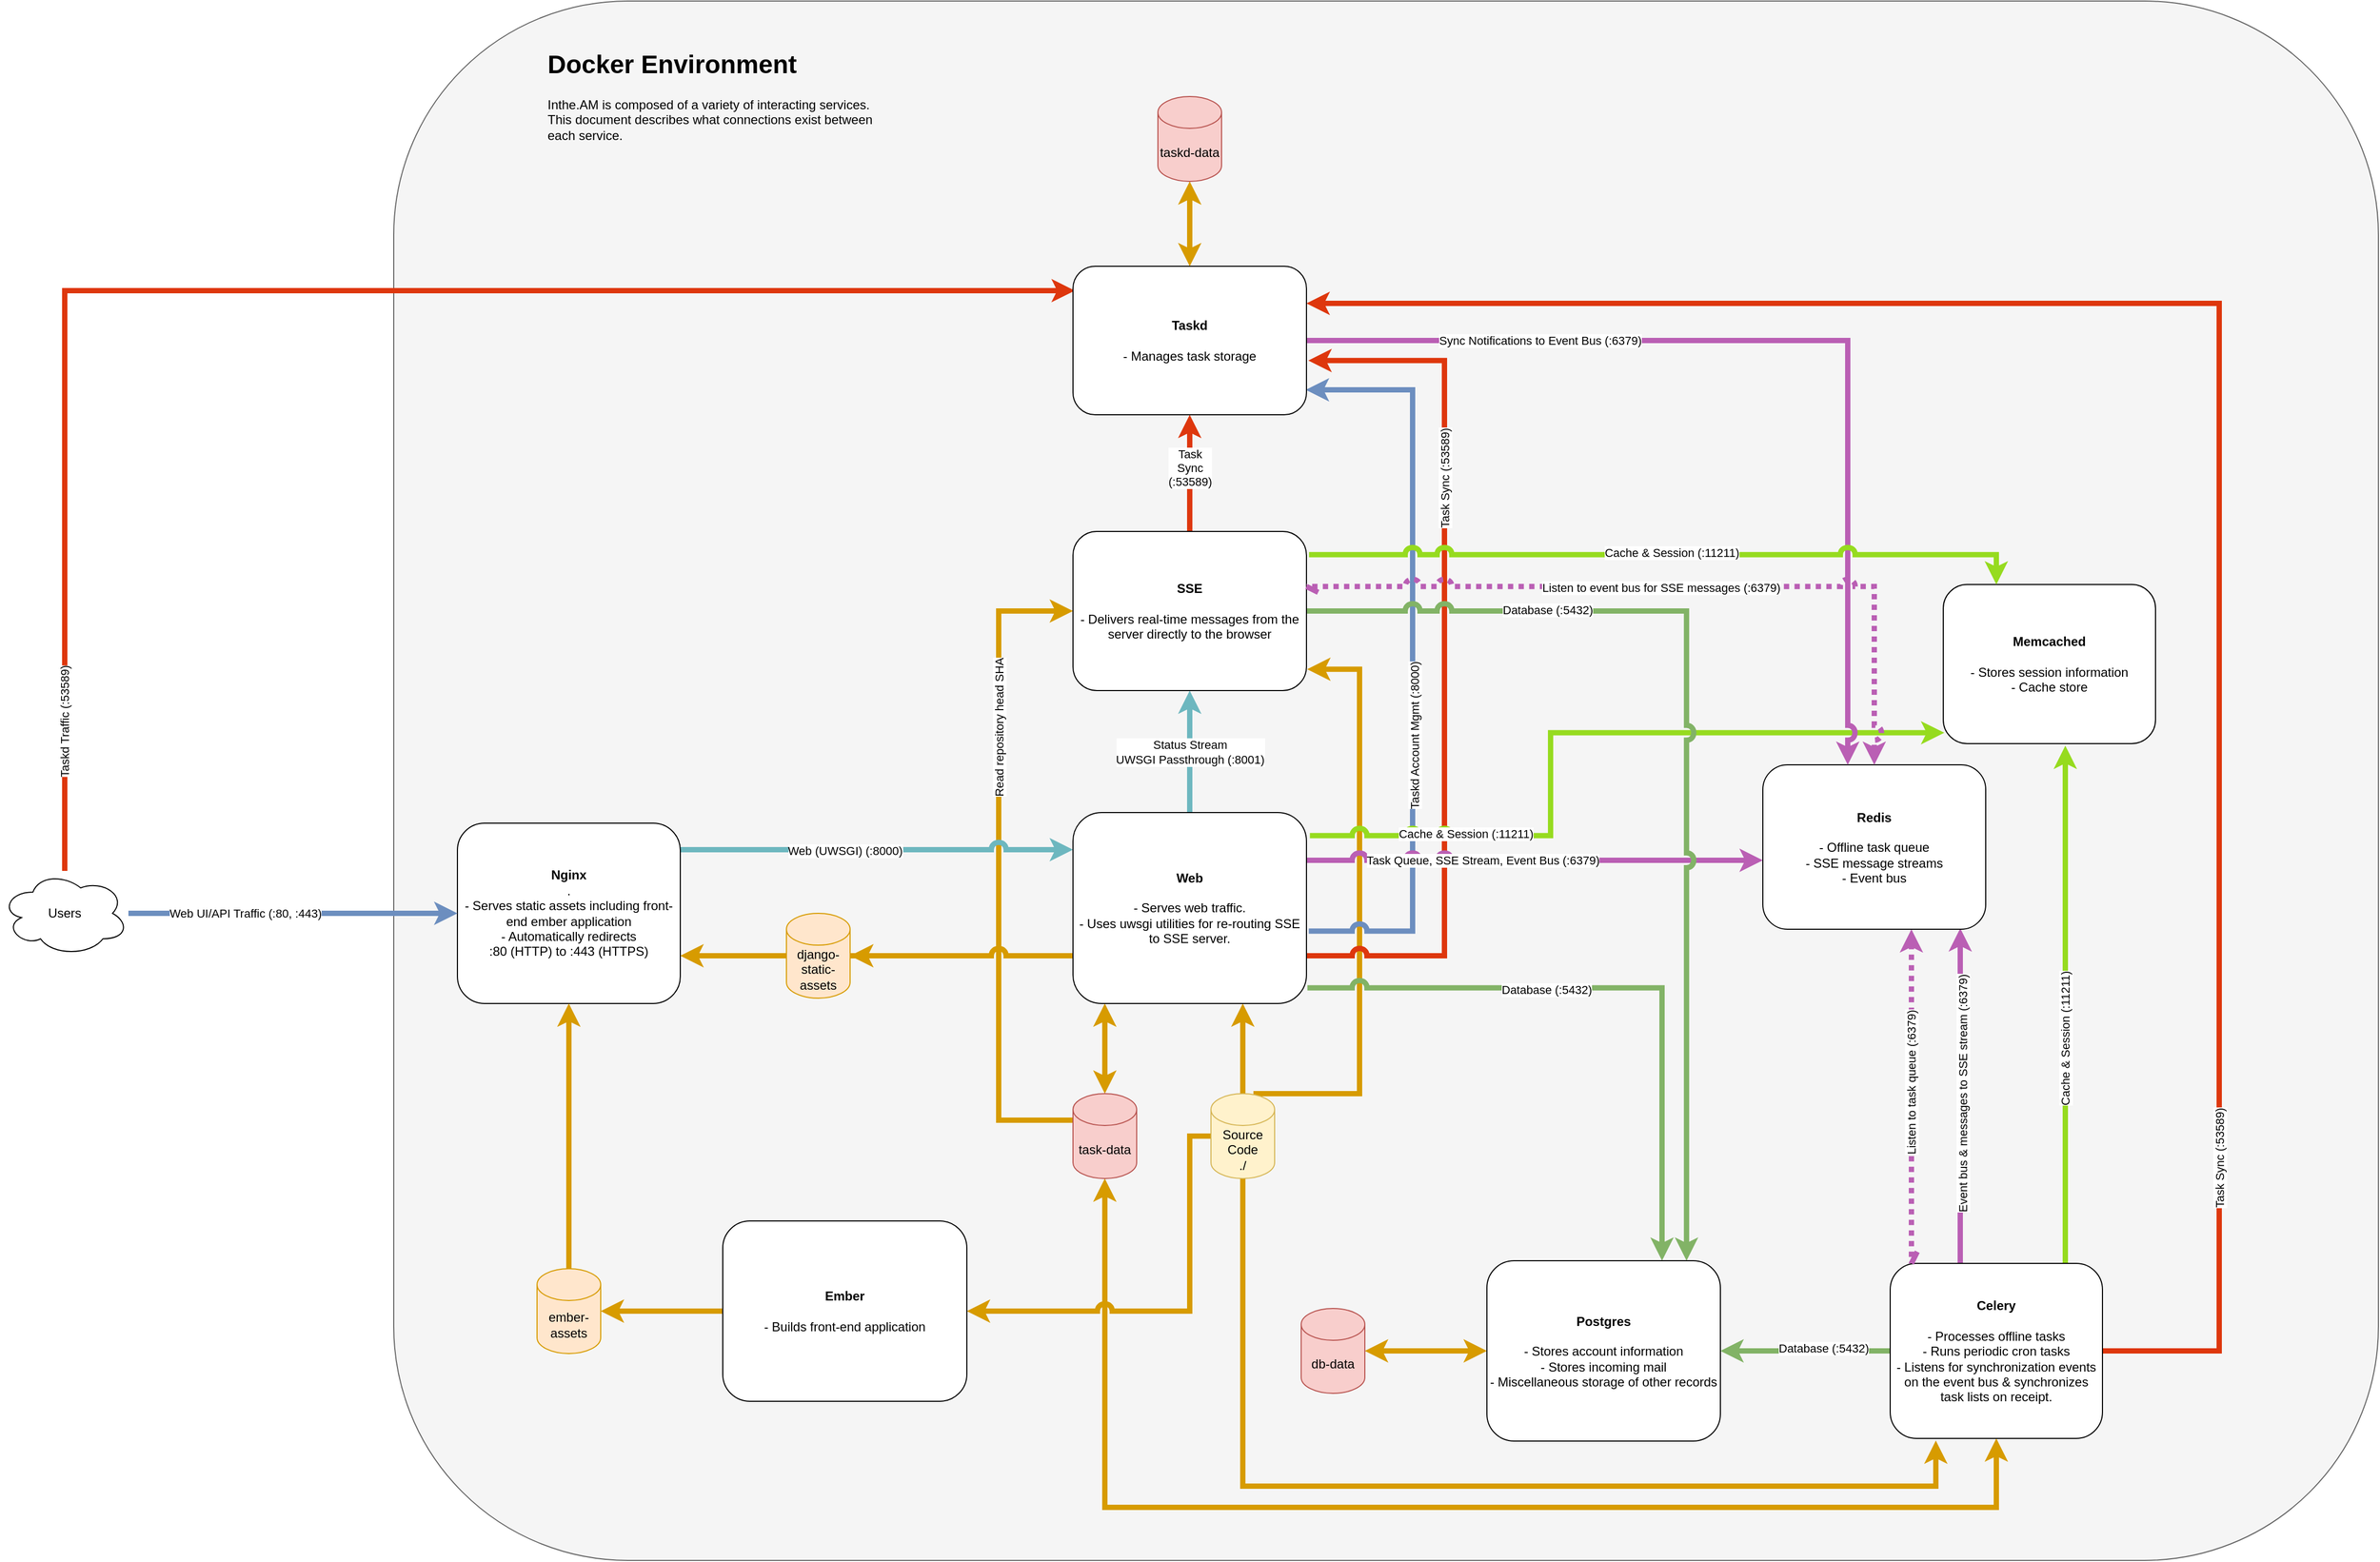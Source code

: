 <mxfile version="13.7.3" type="device"><diagram id="iLpxMVdcZX5njIN2VZt9" name="Page-1"><mxGraphModel dx="2881" dy="2266" grid="1" gridSize="10" guides="1" tooltips="1" connect="1" arrows="1" fold="1" page="1" pageScale="1" pageWidth="850" pageHeight="1100" math="0" shadow="0"><root><mxCell id="0"/><mxCell id="1" parent="0"/><mxCell id="GPJ3G2Bc2b333tE8UDa2-86" value="" style="rounded=1;whiteSpace=wrap;html=1;strokeColor=#666666;fillColor=#f5f5f5;fontColor=#333333;" parent="1" vertex="1"><mxGeometry x="-430" y="-1070" width="1870" height="1470" as="geometry"/></mxCell><mxCell id="GPJ3G2Bc2b333tE8UDa2-40" style="edgeStyle=elbowEdgeStyle;rounded=0;orthogonalLoop=1;jettySize=auto;html=1;entryX=1.003;entryY=0.866;entryDx=0;entryDy=0;entryPerimeter=0;startArrow=none;startFill=0;endArrow=classic;endFill=1;strokeWidth=5;fillColor=#ffe6cc;strokeColor=#d79b00;exitX=0.667;exitY=0;exitDx=0;exitDy=0;exitPerimeter=0;jumpStyle=arc;" parent="1" source="GPJ3G2Bc2b333tE8UDa2-30" target="GPJ3G2Bc2b333tE8UDa2-25" edge="1"><mxGeometry relative="1" as="geometry"><Array as="points"><mxPoint x="480" y="-90"/><mxPoint x="480" y="-80"/><mxPoint x="450" y="-460"/><mxPoint x="480" y="-400"/></Array></mxGeometry></mxCell><mxCell id="GPJ3G2Bc2b333tE8UDa2-78" style="edgeStyle=orthogonalEdgeStyle;rounded=0;sketch=0;orthogonalLoop=1;jettySize=auto;html=1;entryX=0.997;entryY=0.832;entryDx=0;entryDy=0;entryPerimeter=0;shadow=0;startArrow=none;startFill=0;endArrow=classic;endFill=1;strokeWidth=5;exitX=1.01;exitY=0.621;exitDx=0;exitDy=0;exitPerimeter=0;fillColor=#dae8fc;strokeColor=#6c8ebf;jumpStyle=arc;" parent="1" source="GPJ3G2Bc2b333tE8UDa2-10" target="GPJ3G2Bc2b333tE8UDa2-71" edge="1"><mxGeometry relative="1" as="geometry"><Array as="points"><mxPoint x="530" y="-193"/><mxPoint x="530" y="-704"/></Array></mxGeometry></mxCell><mxCell id="GPJ3G2Bc2b333tE8UDa2-79" value="Taskd Account Mgmt (:8000)" style="edgeLabel;html=1;align=center;verticalAlign=middle;resizable=0;points=[];horizontal=0;" parent="GPJ3G2Bc2b333tE8UDa2-78" vertex="1" connectable="0"><mxGeometry x="-0.204" y="-2" relative="1" as="geometry"><mxPoint as="offset"/></mxGeometry></mxCell><mxCell id="GPJ3G2Bc2b333tE8UDa2-76" style="edgeStyle=orthogonalEdgeStyle;rounded=0;sketch=0;orthogonalLoop=1;jettySize=auto;html=1;shadow=0;startArrow=classic;startFill=1;endArrow=none;endFill=0;strokeWidth=5;exitX=1.008;exitY=0.635;exitDx=0;exitDy=0;fillColor=#60a917;strokeColor=#DE370D;entryX=1;entryY=0.75;entryDx=0;entryDy=0;exitPerimeter=0;jumpStyle=arc;" parent="1" source="GPJ3G2Bc2b333tE8UDa2-71" target="GPJ3G2Bc2b333tE8UDa2-10" edge="1"><mxGeometry relative="1" as="geometry"><Array as="points"><mxPoint x="560" y="-731"/><mxPoint x="560" y="-170"/></Array></mxGeometry></mxCell><mxCell id="GPJ3G2Bc2b333tE8UDa2-77" value="Task Sync (:53589)" style="edgeLabel;html=1;align=center;verticalAlign=middle;resizable=0;points=[];horizontal=0;" parent="GPJ3G2Bc2b333tE8UDa2-76" vertex="1" connectable="0"><mxGeometry x="-0.258" y="-4" relative="1" as="geometry"><mxPoint x="4.0" y="-64.66" as="offset"/></mxGeometry></mxCell><mxCell id="GPJ3G2Bc2b333tE8UDa2-67" style="edgeStyle=orthogonalEdgeStyle;rounded=0;sketch=0;orthogonalLoop=1;jettySize=auto;html=1;entryX=0.5;entryY=1;entryDx=0;entryDy=0;entryPerimeter=0;shadow=0;startArrow=classic;startFill=1;endArrow=classic;endFill=1;strokeWidth=5;fillColor=#ffe6cc;strokeColor=#d79b00;exitX=0.5;exitY=1;exitDx=0;exitDy=0;jumpStyle=arc;" parent="1" source="GPJ3G2Bc2b333tE8UDa2-42" target="GPJ3G2Bc2b333tE8UDa2-27" edge="1"><mxGeometry relative="1" as="geometry"><Array as="points"><mxPoint x="1080" y="350"/><mxPoint x="240" y="350"/></Array></mxGeometry></mxCell><mxCell id="GPJ3G2Bc2b333tE8UDa2-66" style="edgeStyle=orthogonalEdgeStyle;rounded=0;sketch=0;orthogonalLoop=1;jettySize=auto;html=1;shadow=0;startArrow=none;startFill=0;endArrow=classic;endFill=1;strokeWidth=5;fillColor=#ffe6cc;strokeColor=#d79b00;exitX=0.5;exitY=1;exitDx=0;exitDy=0;exitPerimeter=0;entryX=0.215;entryY=1.012;entryDx=0;entryDy=0;entryPerimeter=0;" parent="1" source="GPJ3G2Bc2b333tE8UDa2-30" target="GPJ3G2Bc2b333tE8UDa2-42" edge="1"><mxGeometry relative="1" as="geometry"><Array as="points"><mxPoint x="370" y="330"/><mxPoint x="1023" y="330"/></Array></mxGeometry></mxCell><mxCell id="GPJ3G2Bc2b333tE8UDa2-39" style="edgeStyle=elbowEdgeStyle;rounded=0;orthogonalLoop=1;jettySize=auto;html=1;startArrow=none;startFill=0;endArrow=classic;endFill=1;strokeWidth=5;fillColor=#ffe6cc;strokeColor=#d79b00;jumpStyle=arc;" parent="1" target="GPJ3G2Bc2b333tE8UDa2-25" edge="1"><mxGeometry relative="1" as="geometry"><mxPoint x="190" y="-470" as="targetPoint"/><mxPoint x="250" y="-15" as="sourcePoint"/><Array as="points"><mxPoint x="140" y="-65"/><mxPoint x="80" y="-65"/><mxPoint x="260" y="-375"/><mxPoint x="170" y="-75"/><mxPoint x="140" y="-355"/></Array></mxGeometry></mxCell><mxCell id="GPJ3G2Bc2b333tE8UDa2-89" value="Read repository head SHA" style="edgeLabel;html=1;align=center;verticalAlign=middle;resizable=0;points=[];horizontal=0;" parent="GPJ3G2Bc2b333tE8UDa2-39" vertex="1" connectable="0"><mxGeometry x="-0.33" y="5" relative="1" as="geometry"><mxPoint x="5" y="-259" as="offset"/></mxGeometry></mxCell><mxCell id="GPJ3G2Bc2b333tE8UDa2-11" style="edgeStyle=elbowEdgeStyle;rounded=0;orthogonalLoop=1;jettySize=auto;html=1;strokeWidth=5;fillColor=#dae8fc;startArrow=none;startFill=0;strokeColor=#6DB7BF;jumpStyle=arc;" parent="1" source="GPJ3G2Bc2b333tE8UDa2-5" target="GPJ3G2Bc2b333tE8UDa2-10" edge="1"><mxGeometry relative="1" as="geometry"><Array as="points"><mxPoint x="60" y="-270"/></Array></mxGeometry></mxCell><mxCell id="GPJ3G2Bc2b333tE8UDa2-12" value="Web (UWSGI) (:8000)" style="edgeLabel;html=1;align=center;verticalAlign=middle;resizable=0;points=[];" parent="GPJ3G2Bc2b333tE8UDa2-11" vertex="1" connectable="0"><mxGeometry x="-0.317" y="-1" relative="1" as="geometry"><mxPoint x="28.33" as="offset"/></mxGeometry></mxCell><mxCell id="GPJ3G2Bc2b333tE8UDa2-21" style="edgeStyle=elbowEdgeStyle;rounded=0;orthogonalLoop=1;jettySize=auto;html=1;strokeWidth=5;endArrow=none;endFill=0;startArrow=classic;startFill=1;fillColor=#ffe6cc;strokeColor=#d79b00;" parent="1" source="GPJ3G2Bc2b333tE8UDa2-5" target="GPJ3G2Bc2b333tE8UDa2-19" edge="1"><mxGeometry relative="1" as="geometry"><Array as="points"><mxPoint x="30" y="-170"/></Array></mxGeometry></mxCell><mxCell id="GPJ3G2Bc2b333tE8UDa2-5" value="&lt;b&gt;Nginx&lt;/b&gt;&lt;br&gt;.&lt;br&gt;- Serves static assets including front-end ember application&lt;br&gt;- Automatically redirects&lt;br&gt;:80 (HTTP) to :443 (HTTPS)" style="rounded=1;whiteSpace=wrap;html=1;" parent="1" vertex="1"><mxGeometry x="-370" y="-295" width="210" height="170" as="geometry"/></mxCell><mxCell id="GPJ3G2Bc2b333tE8UDa2-7" style="edgeStyle=elbowEdgeStyle;rounded=0;orthogonalLoop=1;jettySize=auto;html=1;strokeWidth=5;fillColor=#dae8fc;strokeColor=#6c8ebf;startArrow=none;startFill=0;" parent="1" source="GPJ3G2Bc2b333tE8UDa2-6" target="GPJ3G2Bc2b333tE8UDa2-5" edge="1"><mxGeometry relative="1" as="geometry"/></mxCell><mxCell id="GPJ3G2Bc2b333tE8UDa2-8" value="Web UI/API Traffic (:80, :443)" style="edgeLabel;html=1;align=center;verticalAlign=middle;resizable=0;points=[];" parent="GPJ3G2Bc2b333tE8UDa2-7" vertex="1" connectable="0"><mxGeometry x="-0.357" y="2" relative="1" as="geometry"><mxPoint x="10.57" y="2" as="offset"/></mxGeometry></mxCell><mxCell id="GPJ3G2Bc2b333tE8UDa2-74" style="edgeStyle=orthogonalEdgeStyle;rounded=0;sketch=0;orthogonalLoop=1;jettySize=auto;html=1;entryX=0.008;entryY=0.164;entryDx=0;entryDy=0;shadow=0;startArrow=none;startFill=0;endArrow=classic;endFill=1;strokeWidth=5;fillColor=#60a917;strokeColor=#DE370D;entryPerimeter=0;" parent="1" source="GPJ3G2Bc2b333tE8UDa2-6" target="GPJ3G2Bc2b333tE8UDa2-71" edge="1"><mxGeometry relative="1" as="geometry"><Array as="points"><mxPoint x="-740" y="-797"/></Array></mxGeometry></mxCell><mxCell id="GPJ3G2Bc2b333tE8UDa2-75" value="Taskd Traffic (:53589)" style="edgeLabel;html=1;align=center;verticalAlign=middle;resizable=0;points=[];horizontal=0;" parent="GPJ3G2Bc2b333tE8UDa2-74" vertex="1" connectable="0"><mxGeometry x="-0.31" y="-275" relative="1" as="geometry"><mxPoint x="-275.06" y="376.44" as="offset"/></mxGeometry></mxCell><mxCell id="GPJ3G2Bc2b333tE8UDa2-6" value="Users" style="ellipse;shape=cloud;whiteSpace=wrap;html=1;" parent="1" vertex="1"><mxGeometry x="-800" y="-250" width="120" height="80" as="geometry"/></mxCell><mxCell id="GPJ3G2Bc2b333tE8UDa2-24" style="edgeStyle=elbowEdgeStyle;rounded=0;orthogonalLoop=1;jettySize=auto;html=1;startArrow=none;startFill=0;endArrow=classic;endFill=1;strokeWidth=5;fillColor=#ffe6cc;strokeColor=#d79b00;exitX=0;exitY=0.75;exitDx=0;exitDy=0;jumpStyle=arc;" parent="1" source="GPJ3G2Bc2b333tE8UDa2-10" target="GPJ3G2Bc2b333tE8UDa2-19" edge="1"><mxGeometry relative="1" as="geometry"/></mxCell><mxCell id="GPJ3G2Bc2b333tE8UDa2-26" value="Status Stream&lt;br&gt;UWSGI Passthrough (:8001)" style="edgeStyle=elbowEdgeStyle;rounded=0;orthogonalLoop=1;jettySize=auto;html=1;startArrow=none;startFill=0;endArrow=classic;strokeWidth=5;fillColor=#dae8fc;strokeColor=#6DB7BF;" parent="1" source="GPJ3G2Bc2b333tE8UDa2-10" target="GPJ3G2Bc2b333tE8UDa2-25" edge="1"><mxGeometry relative="1" as="geometry"/></mxCell><mxCell id="GPJ3G2Bc2b333tE8UDa2-29" style="edgeStyle=elbowEdgeStyle;rounded=0;orthogonalLoop=1;jettySize=auto;html=1;startArrow=classic;startFill=1;endArrow=classic;endFill=1;strokeWidth=5;fillColor=#ffe6cc;strokeColor=#d79b00;" parent="1" source="GPJ3G2Bc2b333tE8UDa2-10" target="GPJ3G2Bc2b333tE8UDa2-27" edge="1"><mxGeometry relative="1" as="geometry"/></mxCell><mxCell id="GPJ3G2Bc2b333tE8UDa2-31" style="edgeStyle=elbowEdgeStyle;rounded=0;orthogonalLoop=1;jettySize=auto;html=1;startArrow=classic;startFill=1;endArrow=none;endFill=0;strokeWidth=5;fillColor=#ffe6cc;strokeColor=#d79b00;" parent="1" source="GPJ3G2Bc2b333tE8UDa2-10" target="GPJ3G2Bc2b333tE8UDa2-30" edge="1"><mxGeometry relative="1" as="geometry"/></mxCell><mxCell id="GPJ3G2Bc2b333tE8UDa2-33" style="rounded=0;orthogonalLoop=1;jettySize=auto;html=1;startArrow=none;startFill=0;endArrow=classic;endFill=1;strokeWidth=5;fillColor=#b0e3e6;strokeColor=#96DB1F;edgeStyle=orthogonalEdgeStyle;entryX=0.005;entryY=0.932;entryDx=0;entryDy=0;exitX=1.011;exitY=0.14;exitDx=0;exitDy=0;exitPerimeter=0;elbow=vertical;entryPerimeter=0;jumpStyle=arc;" parent="1" target="GPJ3G2Bc2b333tE8UDa2-32" edge="1"><mxGeometry relative="1" as="geometry"><mxPoint x="433.22" y="-283.3" as="sourcePoint"/><mxPoint x="690.0" y="-470.0" as="targetPoint"/><Array as="points"><mxPoint x="660" y="-283"/><mxPoint x="660" y="-380"/></Array></mxGeometry></mxCell><mxCell id="GPJ3G2Bc2b333tE8UDa2-34" value="Cache &amp;amp; Session (:11211)" style="edgeLabel;html=1;align=center;verticalAlign=middle;resizable=0;points=[];horizontal=1;" parent="GPJ3G2Bc2b333tE8UDa2-33" vertex="1" connectable="0"><mxGeometry x="0.131" y="2" relative="1" as="geometry"><mxPoint x="-149.58" y="97.32" as="offset"/></mxGeometry></mxCell><mxCell id="GPJ3G2Bc2b333tE8UDa2-53" style="edgeStyle=elbowEdgeStyle;rounded=0;sketch=0;orthogonalLoop=1;jettySize=auto;html=1;shadow=0;startArrow=none;startFill=0;endArrow=classic;endFill=1;strokeWidth=5;fillColor=#d0cee2;strokeColor=#BA5FB4;jumpStyle=arc;" parent="1" source="GPJ3G2Bc2b333tE8UDa2-10" target="GPJ3G2Bc2b333tE8UDa2-45" edge="1"><mxGeometry relative="1" as="geometry"><mxPoint x="868" y="-215" as="targetPoint"/><Array as="points"><mxPoint x="800" y="-260"/><mxPoint x="830" y="-230"/><mxPoint x="790" y="-230"/></Array></mxGeometry></mxCell><mxCell id="GPJ3G2Bc2b333tE8UDa2-54" value="Task Queue, SSE Stream, Event Bus (:6379)" style="edgeLabel;html=1;align=center;verticalAlign=middle;resizable=0;points=[];horizontal=1;" parent="GPJ3G2Bc2b333tE8UDa2-53" vertex="1" connectable="0"><mxGeometry x="-0.149" y="1" relative="1" as="geometry"><mxPoint x="-17" y="1.0" as="offset"/></mxGeometry></mxCell><mxCell id="GPJ3G2Bc2b333tE8UDa2-60" style="edgeStyle=orthogonalEdgeStyle;rounded=0;sketch=0;orthogonalLoop=1;jettySize=auto;html=1;entryX=0.75;entryY=0;entryDx=0;entryDy=0;shadow=0;startArrow=none;startFill=0;endArrow=classic;endFill=1;strokeWidth=5;fillColor=#d5e8d4;strokeColor=#82b366;exitX=1.004;exitY=0.918;exitDx=0;exitDy=0;exitPerimeter=0;jumpStyle=arc;" parent="1" source="GPJ3G2Bc2b333tE8UDa2-10" target="GPJ3G2Bc2b333tE8UDa2-58" edge="1"><mxGeometry relative="1" as="geometry"/></mxCell><mxCell id="GPJ3G2Bc2b333tE8UDa2-61" value="Database (:5432)" style="edgeLabel;html=1;align=center;verticalAlign=middle;resizable=0;points=[];" parent="GPJ3G2Bc2b333tE8UDa2-60" vertex="1" connectable="0"><mxGeometry x="-0.114" y="-2" relative="1" as="geometry"><mxPoint x="-37.24" as="offset"/></mxGeometry></mxCell><mxCell id="GPJ3G2Bc2b333tE8UDa2-10" value="&lt;b&gt;Web&lt;/b&gt;&lt;br&gt;&lt;br&gt;- Serves web traffic.&lt;br&gt;- Uses uwsgi utilities for re-routing SSE to SSE server." style="rounded=1;whiteSpace=wrap;html=1;strokeColor=#000000;glass=0;shadow=0;sketch=0;" parent="1" vertex="1"><mxGeometry x="210" y="-305" width="220" height="180" as="geometry"/></mxCell><mxCell id="GPJ3G2Bc2b333tE8UDa2-19" value="django-static-assets" style="shape=cylinder3;whiteSpace=wrap;html=1;boundedLbl=1;backgroundOutline=1;size=15;strokeColor=#d79b00;fillColor=#ffe6cc;" parent="1" vertex="1"><mxGeometry x="-60" y="-210" width="60" height="80" as="geometry"/></mxCell><mxCell id="GPJ3G2Bc2b333tE8UDa2-62" style="edgeStyle=orthogonalEdgeStyle;rounded=0;sketch=0;orthogonalLoop=1;jettySize=auto;html=1;entryX=0.855;entryY=0;entryDx=0;entryDy=0;entryPerimeter=0;shadow=0;startArrow=none;startFill=0;endArrow=classic;endFill=1;strokeWidth=5;fillColor=#d5e8d4;strokeColor=#82b366;jumpStyle=arc;" parent="1" source="GPJ3G2Bc2b333tE8UDa2-25" target="GPJ3G2Bc2b333tE8UDa2-58" edge="1"><mxGeometry relative="1" as="geometry"/></mxCell><mxCell id="GPJ3G2Bc2b333tE8UDa2-63" value="Database (:5432)" style="edgeLabel;html=1;align=center;verticalAlign=middle;resizable=0;points=[];" parent="GPJ3G2Bc2b333tE8UDa2-62" vertex="1" connectable="0"><mxGeometry x="-0.532" y="2" relative="1" as="geometry"><mxPoint y="1" as="offset"/></mxGeometry></mxCell><mxCell id="GPJ3G2Bc2b333tE8UDa2-82" style="edgeStyle=orthogonalEdgeStyle;rounded=0;sketch=0;orthogonalLoop=1;jettySize=auto;html=1;shadow=0;startArrow=none;startFill=0;endArrow=classic;endFill=1;strokeWidth=5;fillColor=#60a917;strokeColor=#DE370D;" parent="1" source="GPJ3G2Bc2b333tE8UDa2-25" target="GPJ3G2Bc2b333tE8UDa2-71" edge="1"><mxGeometry relative="1" as="geometry"><Array as="points"><mxPoint x="320" y="-620"/><mxPoint x="320" y="-620"/></Array></mxGeometry></mxCell><mxCell id="GPJ3G2Bc2b333tE8UDa2-83" value="Task&lt;br&gt;Sync&lt;br&gt;(:53589)" style="edgeLabel;html=1;align=center;verticalAlign=middle;resizable=0;points=[];horizontal=1;" parent="GPJ3G2Bc2b333tE8UDa2-82" vertex="1" connectable="0"><mxGeometry x="0.255" y="-4" relative="1" as="geometry"><mxPoint x="-4" y="9" as="offset"/></mxGeometry></mxCell><mxCell id="GPJ3G2Bc2b333tE8UDa2-25" value="&lt;b&gt;SSE&lt;/b&gt;&lt;br&gt;&lt;br&gt;- Delivers real-time messages from the server directly to the browser" style="rounded=1;whiteSpace=wrap;html=1;strokeColor=#000000;" parent="1" vertex="1"><mxGeometry x="210" y="-570" width="220" height="150" as="geometry"/></mxCell><mxCell id="GPJ3G2Bc2b333tE8UDa2-27" value="task-data" style="shape=cylinder3;whiteSpace=wrap;html=1;boundedLbl=1;backgroundOutline=1;size=15;strokeColor=#b85450;fillColor=#f8cecc;" parent="1" vertex="1"><mxGeometry x="210" y="-40" width="60" height="80" as="geometry"/></mxCell><mxCell id="bzASbfmtqTsTccCu9mfn-10" style="edgeStyle=orthogonalEdgeStyle;rounded=0;orthogonalLoop=1;jettySize=auto;html=1;entryX=1;entryY=0.5;entryDx=0;entryDy=0;startArrow=none;startFill=0;endArrow=classic;endFill=1;strokeColor=#d79b00;shadow=0;strokeWidth=5;fillColor=#ffe6cc;sketch=0;jumpStyle=arc;" parent="1" source="GPJ3G2Bc2b333tE8UDa2-30" target="bzASbfmtqTsTccCu9mfn-5" edge="1"><mxGeometry relative="1" as="geometry"><Array as="points"><mxPoint x="320"/><mxPoint x="320" y="165"/></Array></mxGeometry></mxCell><mxCell id="GPJ3G2Bc2b333tE8UDa2-30" value="Source Code&lt;br&gt;./" style="shape=cylinder3;whiteSpace=wrap;html=1;boundedLbl=1;backgroundOutline=1;size=15;strokeColor=#d6b656;fillColor=#fff2cc;" parent="1" vertex="1"><mxGeometry x="340" y="-40" width="60" height="80" as="geometry"/></mxCell><mxCell id="GPJ3G2Bc2b333tE8UDa2-32" value="&lt;b&gt;Memcached&lt;/b&gt;&lt;br&gt;&lt;br&gt;- Stores session information&lt;br&gt;- Cache store" style="rounded=1;whiteSpace=wrap;html=1;strokeColor=#000000;" parent="1" vertex="1"><mxGeometry x="1030" y="-520" width="200" height="150" as="geometry"/></mxCell><mxCell id="GPJ3G2Bc2b333tE8UDa2-43" style="edgeStyle=orthogonalEdgeStyle;rounded=0;orthogonalLoop=1;jettySize=auto;html=1;startArrow=none;startFill=0;endArrow=classic;endFill=1;strokeWidth=5;fillColor=#b0e3e6;strokeColor=#96DB1F;entryX=0.575;entryY=1.013;entryDx=0;entryDy=0;entryPerimeter=0;" parent="1" source="GPJ3G2Bc2b333tE8UDa2-42" target="GPJ3G2Bc2b333tE8UDa2-32" edge="1"><mxGeometry relative="1" as="geometry"><mxPoint x="1210" y="-369" as="targetPoint"/><Array as="points"><mxPoint x="1145"/><mxPoint x="1145"/></Array></mxGeometry></mxCell><mxCell id="GPJ3G2Bc2b333tE8UDa2-44" value="Cache &amp;amp; Session (:11211)" style="edgeLabel;html=1;align=center;verticalAlign=middle;resizable=0;points=[];horizontal=0;" parent="GPJ3G2Bc2b333tE8UDa2-43" vertex="1" connectable="0"><mxGeometry x="-0.325" y="2" relative="1" as="geometry"><mxPoint x="1.97" y="-47.24" as="offset"/></mxGeometry></mxCell><mxCell id="GPJ3G2Bc2b333tE8UDa2-64" style="edgeStyle=orthogonalEdgeStyle;rounded=0;sketch=0;orthogonalLoop=1;jettySize=auto;html=1;entryX=1;entryY=0.5;entryDx=0;entryDy=0;shadow=0;startArrow=none;startFill=0;endArrow=classic;endFill=1;strokeWidth=5;fillColor=#d5e8d4;strokeColor=#82b366;exitX=0;exitY=0.5;exitDx=0;exitDy=0;" parent="1" source="GPJ3G2Bc2b333tE8UDa2-42" target="GPJ3G2Bc2b333tE8UDa2-58" edge="1"><mxGeometry relative="1" as="geometry"><mxPoint x="970" y="205" as="sourcePoint"/></mxGeometry></mxCell><mxCell id="GPJ3G2Bc2b333tE8UDa2-65" value="Database (:5432)" style="edgeLabel;html=1;align=center;verticalAlign=middle;resizable=0;points=[];horizontal=1;" parent="GPJ3G2Bc2b333tE8UDa2-64" vertex="1" connectable="0"><mxGeometry x="-0.346" y="3" relative="1" as="geometry"><mxPoint x="-11" y="-5.5" as="offset"/></mxGeometry></mxCell><mxCell id="GPJ3G2Bc2b333tE8UDa2-80" style="edgeStyle=orthogonalEdgeStyle;rounded=0;sketch=0;orthogonalLoop=1;jettySize=auto;html=1;entryX=1;entryY=0.25;entryDx=0;entryDy=0;shadow=0;startArrow=none;startFill=0;endArrow=classic;endFill=1;strokeWidth=5;fillColor=#60a917;strokeColor=#DE370D;" parent="1" source="GPJ3G2Bc2b333tE8UDa2-42" target="GPJ3G2Bc2b333tE8UDa2-71" edge="1"><mxGeometry relative="1" as="geometry"><Array as="points"><mxPoint x="1290" y="203"/><mxPoint x="1290" y="-785"/></Array></mxGeometry></mxCell><mxCell id="GPJ3G2Bc2b333tE8UDa2-81" value="Task Sync (:53589)" style="edgeLabel;html=1;align=center;verticalAlign=middle;resizable=0;points=[];horizontal=0;" parent="GPJ3G2Bc2b333tE8UDa2-80" vertex="1" connectable="0"><mxGeometry x="-0.702" y="-5" relative="1" as="geometry"><mxPoint x="-5.03" as="offset"/></mxGeometry></mxCell><mxCell id="bzASbfmtqTsTccCu9mfn-3" style="edgeStyle=elbowEdgeStyle;rounded=0;orthogonalLoop=1;jettySize=auto;html=1;startArrow=none;startFill=0;endArrow=classic;endFill=1;strokeColor=#BA5FB4;entryX=0.886;entryY=0.994;entryDx=0;entryDy=0;entryPerimeter=0;shadow=0;strokeWidth=5;fillColor=#d0cee2;sketch=0;" parent="1" source="GPJ3G2Bc2b333tE8UDa2-42" target="GPJ3G2Bc2b333tE8UDa2-45" edge="1"><mxGeometry relative="1" as="geometry"/></mxCell><mxCell id="bzASbfmtqTsTccCu9mfn-4" value="Event bus &amp;amp; messages to SSE stream (:6379)" style="edgeLabel;html=1;align=center;verticalAlign=middle;resizable=0;points=[];horizontal=0;" parent="bzASbfmtqTsTccCu9mfn-3" vertex="1" connectable="0"><mxGeometry x="0.215" y="-2" relative="1" as="geometry"><mxPoint y="32" as="offset"/></mxGeometry></mxCell><mxCell id="GPJ3G2Bc2b333tE8UDa2-42" value="&lt;b&gt;Celery&lt;/b&gt;&lt;br&gt;&lt;br&gt;- Processes offline tasks&lt;br&gt;- Runs periodic cron tasks&lt;br&gt;- Listens for synchronization events on the event bus &amp;amp; synchronizes task lists on receipt." style="rounded=1;whiteSpace=wrap;html=1;strokeColor=#000000;" parent="1" vertex="1"><mxGeometry x="980" y="120" width="200" height="165" as="geometry"/></mxCell><mxCell id="GPJ3G2Bc2b333tE8UDa2-46" style="edgeStyle=elbowEdgeStyle;rounded=0;orthogonalLoop=1;jettySize=auto;html=1;startArrow=classic;startFill=1;endArrow=openAsync;endFill=0;strokeWidth=5;fillColor=#d0cee2;strokeColor=#BA5FB4;shadow=0;sketch=0;dashed=1;dashPattern=1 1;" parent="1" source="GPJ3G2Bc2b333tE8UDa2-45" target="GPJ3G2Bc2b333tE8UDa2-42" edge="1"><mxGeometry relative="1" as="geometry"><Array as="points"><mxPoint x="1000" y="40"/><mxPoint x="1070" y="70"/><mxPoint x="1015" y="60"/></Array></mxGeometry></mxCell><mxCell id="GPJ3G2Bc2b333tE8UDa2-47" value="Listen to task queue (:6379)" style="edgeLabel;html=1;align=center;verticalAlign=middle;resizable=0;points=[];horizontal=0;" parent="GPJ3G2Bc2b333tE8UDa2-46" vertex="1" connectable="0"><mxGeometry x="-0.266" relative="1" as="geometry"><mxPoint x="-0.03" y="29.14" as="offset"/></mxGeometry></mxCell><mxCell id="GPJ3G2Bc2b333tE8UDa2-45" value="&lt;b&gt;Redis&lt;/b&gt;&lt;br&gt;&lt;br&gt;- Offline task queue&lt;br&gt;- SSE message streams&lt;br&gt;- Event bus" style="rounded=1;whiteSpace=wrap;html=1;strokeColor=#000000;" parent="1" vertex="1"><mxGeometry x="860" y="-350" width="210" height="155" as="geometry"/></mxCell><mxCell id="GPJ3G2Bc2b333tE8UDa2-69" style="edgeStyle=orthogonalEdgeStyle;rounded=0;sketch=0;orthogonalLoop=1;jettySize=auto;html=1;entryX=1;entryY=0.5;entryDx=0;entryDy=0;entryPerimeter=0;shadow=0;startArrow=classic;startFill=1;endArrow=classic;endFill=1;strokeWidth=5;fillColor=#ffe6cc;strokeColor=#d79b00;" parent="1" source="GPJ3G2Bc2b333tE8UDa2-58" target="GPJ3G2Bc2b333tE8UDa2-68" edge="1"><mxGeometry relative="1" as="geometry"/></mxCell><mxCell id="GPJ3G2Bc2b333tE8UDa2-58" value="&lt;b&gt;Postgres&lt;/b&gt;&lt;br&gt;&lt;br&gt;- Stores account information&lt;br&gt;- Stores incoming mail&lt;br&gt;- Miscellaneous storage of other records" style="rounded=1;whiteSpace=wrap;html=1;strokeColor=#000000;" parent="1" vertex="1"><mxGeometry x="600" y="117.5" width="220" height="170" as="geometry"/></mxCell><mxCell id="GPJ3G2Bc2b333tE8UDa2-68" value="db-data" style="shape=cylinder3;whiteSpace=wrap;html=1;boundedLbl=1;backgroundOutline=1;size=15;strokeColor=#b85450;fillColor=#f8cecc;" parent="1" vertex="1"><mxGeometry x="425" y="162.5" width="60" height="80" as="geometry"/></mxCell><mxCell id="GPJ3G2Bc2b333tE8UDa2-73" style="edgeStyle=orthogonalEdgeStyle;rounded=0;sketch=0;orthogonalLoop=1;jettySize=auto;html=1;shadow=0;startArrow=classic;startFill=1;endArrow=classic;endFill=1;strokeWidth=5;fillColor=#ffe6cc;strokeColor=#d79b00;" parent="1" source="GPJ3G2Bc2b333tE8UDa2-71" target="GPJ3G2Bc2b333tE8UDa2-72" edge="1"><mxGeometry relative="1" as="geometry"/></mxCell><mxCell id="GPJ3G2Bc2b333tE8UDa2-84" style="edgeStyle=orthogonalEdgeStyle;rounded=0;sketch=0;orthogonalLoop=1;jettySize=auto;html=1;shadow=0;startArrow=none;startFill=0;endArrow=classic;endFill=1;strokeWidth=5;fillColor=#d0cee2;strokeColor=#BA5FB4;jumpStyle=arc;" parent="1" source="GPJ3G2Bc2b333tE8UDa2-71" target="GPJ3G2Bc2b333tE8UDa2-45" edge="1"><mxGeometry relative="1" as="geometry"><Array as="points"><mxPoint x="940" y="-750"/></Array></mxGeometry></mxCell><mxCell id="GPJ3G2Bc2b333tE8UDa2-85" value="Sync Notifications to Event Bus (:6379)" style="edgeLabel;html=1;align=center;verticalAlign=middle;resizable=0;points=[];" parent="GPJ3G2Bc2b333tE8UDa2-84" vertex="1" connectable="0"><mxGeometry x="-0.542" y="-1" relative="1" as="geometry"><mxPoint x="11.18" y="-1.06" as="offset"/></mxGeometry></mxCell><mxCell id="GPJ3G2Bc2b333tE8UDa2-71" value="&lt;b&gt;Taskd&lt;/b&gt;&lt;br&gt;&lt;br&gt;- Manages task storage" style="rounded=1;whiteSpace=wrap;html=1;strokeColor=#000000;" parent="1" vertex="1"><mxGeometry x="210" y="-820" width="220" height="140" as="geometry"/></mxCell><mxCell id="GPJ3G2Bc2b333tE8UDa2-72" value="taskd-data" style="shape=cylinder3;whiteSpace=wrap;html=1;boundedLbl=1;backgroundOutline=1;size=15;strokeColor=#b85450;fillColor=#f8cecc;" parent="1" vertex="1"><mxGeometry x="290" y="-980" width="60" height="80" as="geometry"/></mxCell><mxCell id="GPJ3G2Bc2b333tE8UDa2-87" value="&lt;h1&gt;Docker Environment&lt;/h1&gt;&lt;p&gt;Inthe.AM is composed of a variety of interacting services.&amp;nbsp; This document describes what connections exist between each service.&lt;/p&gt;" style="text;html=1;strokeColor=none;fillColor=none;spacing=5;spacingTop=-20;whiteSpace=wrap;overflow=hidden;rounded=0;" parent="1" vertex="1"><mxGeometry x="-290" y="-1030" width="320" height="120" as="geometry"/></mxCell><mxCell id="bzASbfmtqTsTccCu9mfn-7" style="edgeStyle=orthogonalEdgeStyle;rounded=0;orthogonalLoop=1;jettySize=auto;html=1;entryX=1;entryY=0.5;entryDx=0;entryDy=0;entryPerimeter=0;startArrow=none;startFill=0;endArrow=classic;endFill=1;strokeColor=#d79b00;strokeWidth=5;fillColor=#ffe6cc;" parent="1" source="bzASbfmtqTsTccCu9mfn-5" target="bzASbfmtqTsTccCu9mfn-6" edge="1"><mxGeometry relative="1" as="geometry"/></mxCell><mxCell id="bzASbfmtqTsTccCu9mfn-5" value="&lt;b&gt;Ember&lt;/b&gt;&lt;br&gt;&lt;br&gt;- Builds front-end application" style="rounded=1;whiteSpace=wrap;html=1;" parent="1" vertex="1"><mxGeometry x="-120" y="80" width="230" height="170" as="geometry"/></mxCell><mxCell id="bzASbfmtqTsTccCu9mfn-9" style="edgeStyle=orthogonalEdgeStyle;rounded=0;orthogonalLoop=1;jettySize=auto;html=1;entryX=0.5;entryY=1;entryDx=0;entryDy=0;startArrow=none;startFill=0;endArrow=classic;endFill=1;strokeColor=#d79b00;strokeWidth=5;fillColor=#ffe6cc;" parent="1" source="bzASbfmtqTsTccCu9mfn-6" target="GPJ3G2Bc2b333tE8UDa2-5" edge="1"><mxGeometry relative="1" as="geometry"/></mxCell><mxCell id="bzASbfmtqTsTccCu9mfn-6" value="ember-assets" style="shape=cylinder3;whiteSpace=wrap;html=1;boundedLbl=1;backgroundOutline=1;size=15;strokeColor=#d79b00;fillColor=#ffe6cc;" parent="1" vertex="1"><mxGeometry x="-295" y="125" width="60" height="80" as="geometry"/></mxCell><mxCell id="GPJ3G2Bc2b333tE8UDa2-55" style="edgeStyle=elbowEdgeStyle;rounded=0;sketch=0;orthogonalLoop=1;jettySize=auto;html=1;shadow=0;startArrow=classic;startFill=1;endArrow=openAsync;endFill=0;strokeWidth=5;exitX=0.5;exitY=0;exitDx=0;exitDy=0;fillColor=#d0cee2;strokeColor=#BA5FB4;entryX=1;entryY=0.346;entryDx=0;entryDy=0;entryPerimeter=0;dashed=1;dashPattern=1 1;jumpStyle=arc;" parent="1" source="GPJ3G2Bc2b333tE8UDa2-45" target="GPJ3G2Bc2b333tE8UDa2-25" edge="1"><mxGeometry relative="1" as="geometry"><mxPoint x="600" y="-70" as="sourcePoint"/><Array as="points"><mxPoint x="965" y="-440"/></Array></mxGeometry></mxCell><mxCell id="GPJ3G2Bc2b333tE8UDa2-56" value="Listen to event bus for SSE messages (:6379)" style="edgeLabel;html=1;align=center;verticalAlign=middle;resizable=0;points=[];horizontal=1;" parent="GPJ3G2Bc2b333tE8UDa2-55" vertex="1" connectable="0"><mxGeometry x="-0.395" y="-3" relative="1" as="geometry"><mxPoint x="-157.27" y="4.25" as="offset"/></mxGeometry></mxCell><mxCell id="GPJ3G2Bc2b333tE8UDa2-36" style="rounded=0;orthogonalLoop=1;jettySize=auto;html=1;startArrow=none;startFill=0;endArrow=classic;endFill=1;strokeWidth=5;fillColor=#b0e3e6;edgeStyle=elbowEdgeStyle;exitX=1.011;exitY=0.146;exitDx=0;exitDy=0;exitPerimeter=0;entryX=0.25;entryY=0;entryDx=0;entryDy=0;strokeColor=#96DB1F;jumpStyle=arc;" parent="1" source="GPJ3G2Bc2b333tE8UDa2-25" target="GPJ3G2Bc2b333tE8UDa2-32" edge="1"><mxGeometry relative="1" as="geometry"><mxPoint x="430" y="-540" as="sourcePoint"/><mxPoint x="690" y="-540" as="targetPoint"/><Array as="points"><mxPoint x="1080" y="-530"/><mxPoint x="870" y="-510"/></Array></mxGeometry></mxCell><mxCell id="GPJ3G2Bc2b333tE8UDa2-37" value="Cache &amp;amp; Session (:11211)" style="edgeLabel;html=1;align=center;verticalAlign=middle;resizable=0;points=[];horizontal=1;" parent="GPJ3G2Bc2b333tE8UDa2-36" vertex="1" connectable="0"><mxGeometry x="0.183" y="-2" relative="1" as="geometry"><mxPoint x="-58.25" y="-3.9" as="offset"/></mxGeometry></mxCell></root></mxGraphModel></diagram></mxfile>